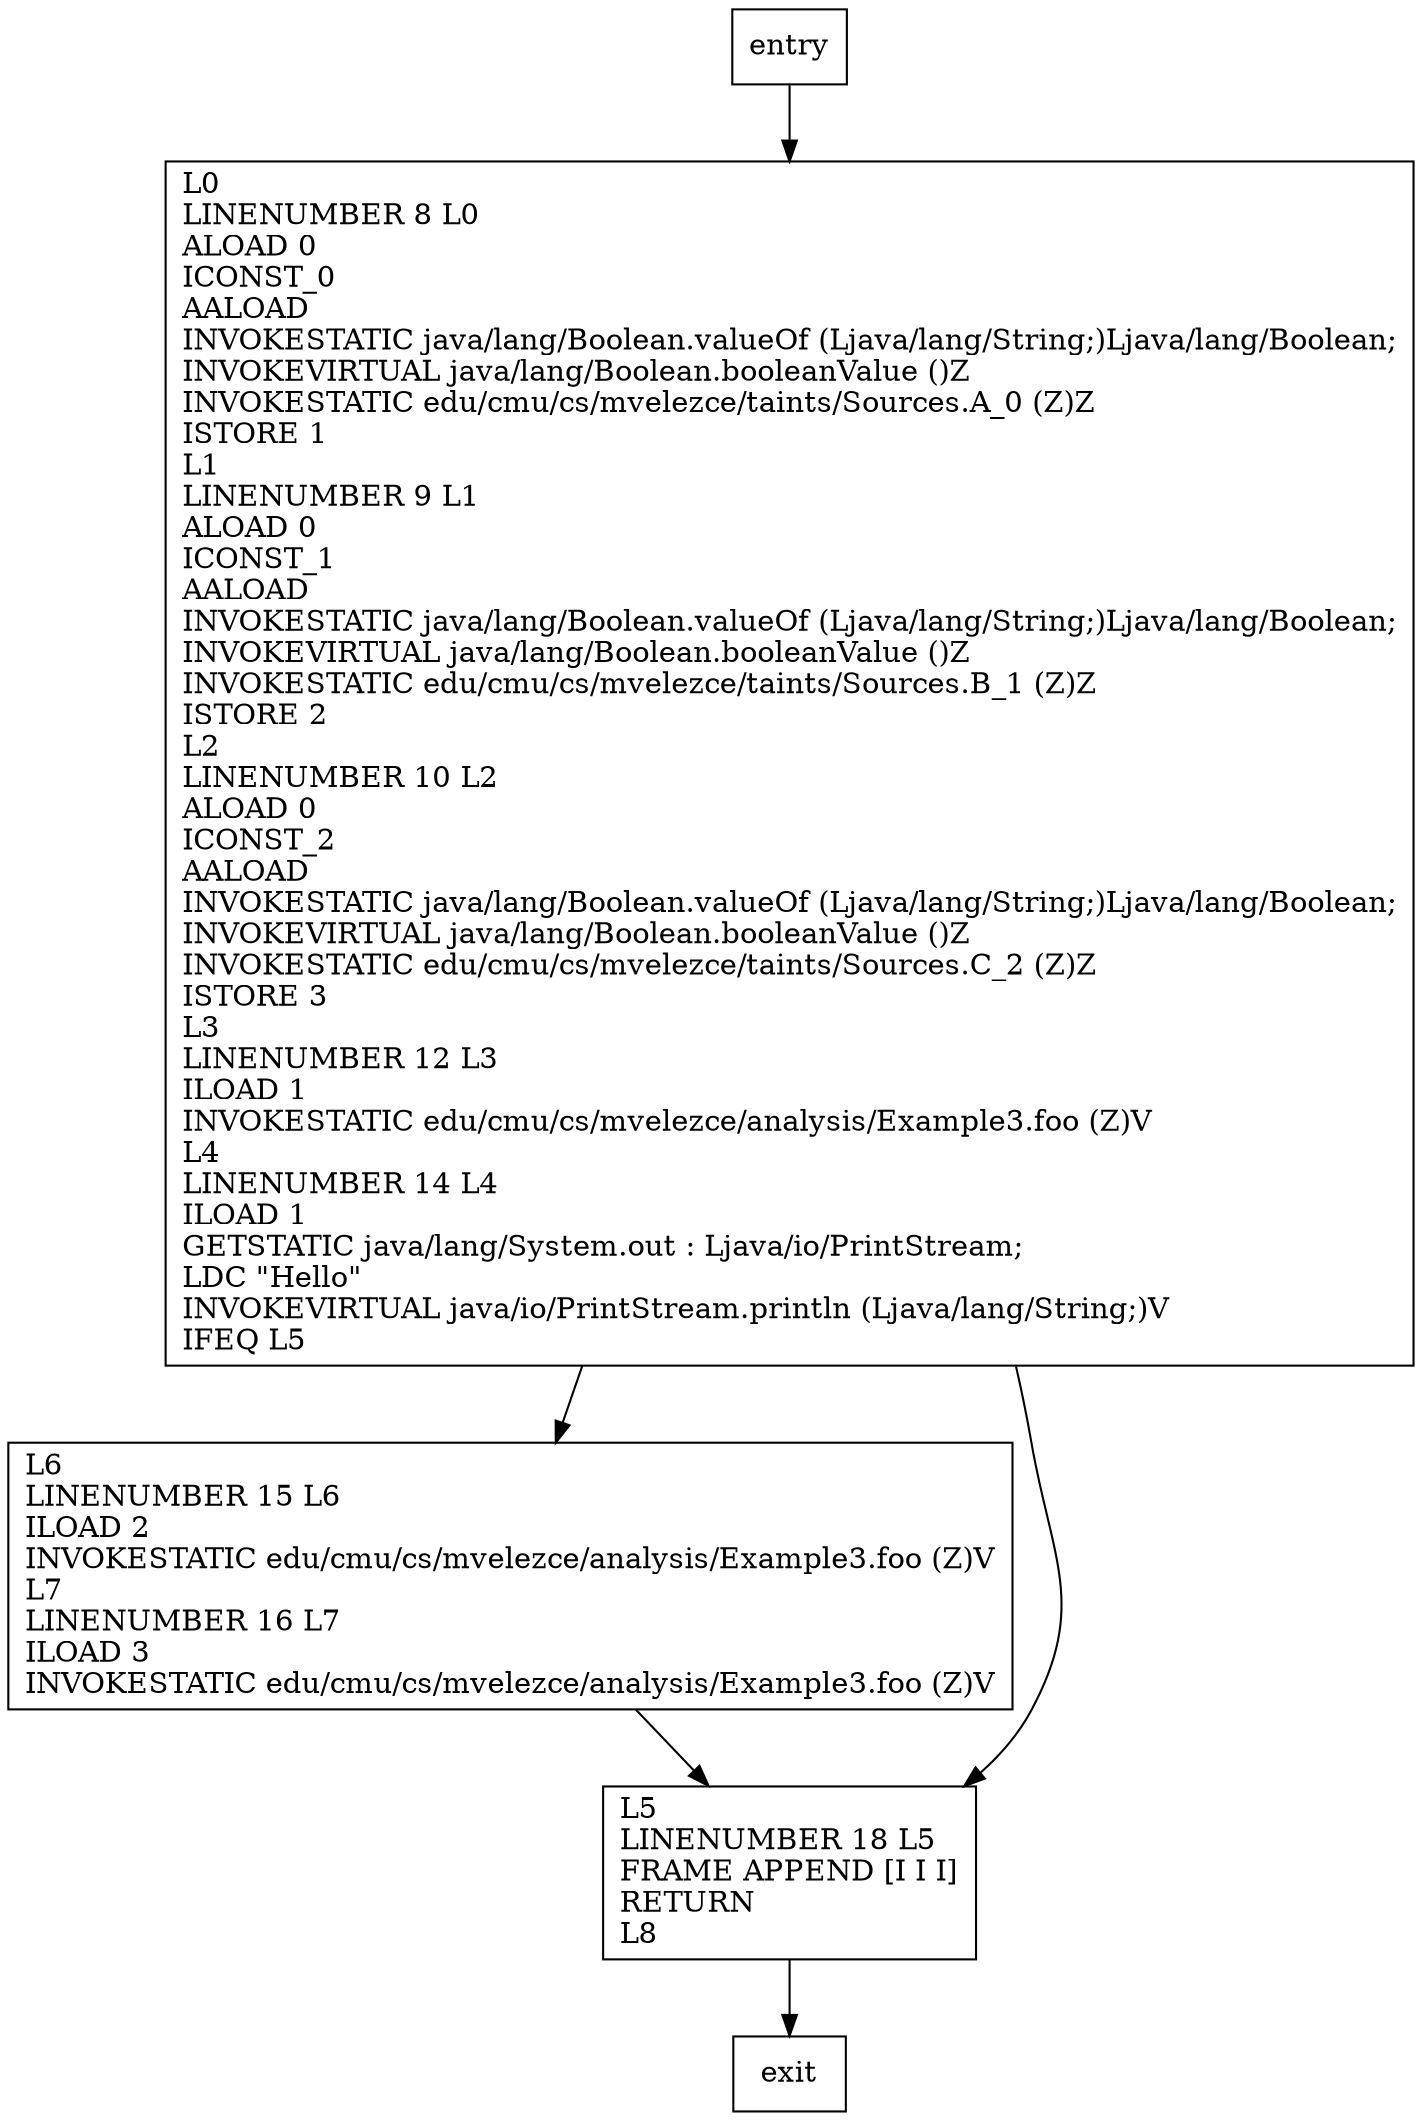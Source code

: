 digraph main {
node [shape=record];
1354003114 [label="L0\lLINENUMBER 8 L0\lALOAD 0\lICONST_0\lAALOAD\lINVOKESTATIC java/lang/Boolean.valueOf (Ljava/lang/String;)Ljava/lang/Boolean;\lINVOKEVIRTUAL java/lang/Boolean.booleanValue ()Z\lINVOKESTATIC edu/cmu/cs/mvelezce/taints/Sources.A_0 (Z)Z\lISTORE 1\lL1\lLINENUMBER 9 L1\lALOAD 0\lICONST_1\lAALOAD\lINVOKESTATIC java/lang/Boolean.valueOf (Ljava/lang/String;)Ljava/lang/Boolean;\lINVOKEVIRTUAL java/lang/Boolean.booleanValue ()Z\lINVOKESTATIC edu/cmu/cs/mvelezce/taints/Sources.B_1 (Z)Z\lISTORE 2\lL2\lLINENUMBER 10 L2\lALOAD 0\lICONST_2\lAALOAD\lINVOKESTATIC java/lang/Boolean.valueOf (Ljava/lang/String;)Ljava/lang/Boolean;\lINVOKEVIRTUAL java/lang/Boolean.booleanValue ()Z\lINVOKESTATIC edu/cmu/cs/mvelezce/taints/Sources.C_2 (Z)Z\lISTORE 3\lL3\lLINENUMBER 12 L3\lILOAD 1\lINVOKESTATIC edu/cmu/cs/mvelezce/analysis/Example3.foo (Z)V\lL4\lLINENUMBER 14 L4\lILOAD 1\lGETSTATIC java/lang/System.out : Ljava/io/PrintStream;\lLDC \"Hello\"\lINVOKEVIRTUAL java/io/PrintStream.println (Ljava/lang/String;)V\lIFEQ L5\l"];
825658265 [label="L6\lLINENUMBER 15 L6\lILOAD 2\lINVOKESTATIC edu/cmu/cs/mvelezce/analysis/Example3.foo (Z)V\lL7\lLINENUMBER 16 L7\lILOAD 3\lINVOKESTATIC edu/cmu/cs/mvelezce/analysis/Example3.foo (Z)V\l"];
388357135 [label="L5\lLINENUMBER 18 L5\lFRAME APPEND [I I I]\lRETURN\lL8\l"];
entry;
exit;
entry -> 1354003114;
1354003114 -> 825658265;
1354003114 -> 388357135;
825658265 -> 388357135;
388357135 -> exit;
}
